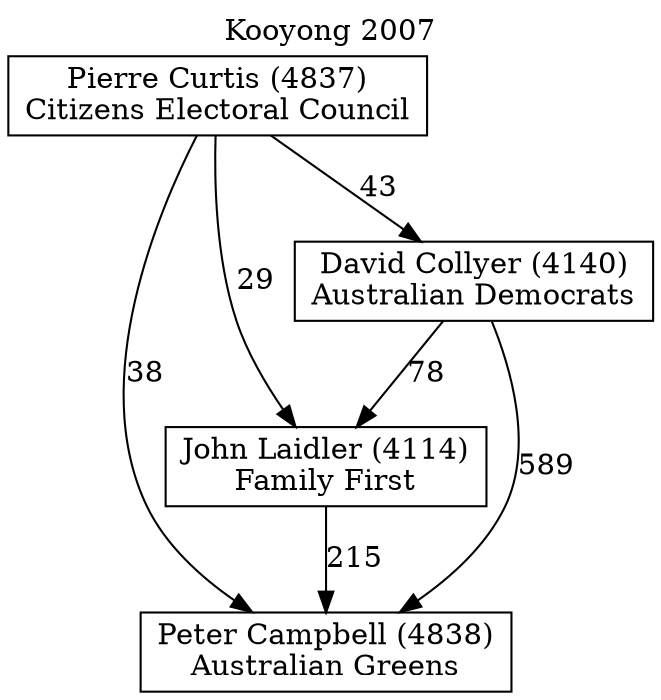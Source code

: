 // House preference flow
digraph "Peter Campbell (4838)_Kooyong_2007" {
	graph [label="Kooyong 2007" labelloc=t mclimit=10]
	node [shape=box]
	"Peter Campbell (4838)" [label="Peter Campbell (4838)
Australian Greens"]
	"John Laidler (4114)" [label="John Laidler (4114)
Family First"]
	"David Collyer (4140)" [label="David Collyer (4140)
Australian Democrats"]
	"Pierre Curtis (4837)" [label="Pierre Curtis (4837)
Citizens Electoral Council"]
	"Peter Campbell (4838)" [label="Peter Campbell (4838)
Australian Greens"]
	"David Collyer (4140)" [label="David Collyer (4140)
Australian Democrats"]
	"Pierre Curtis (4837)" [label="Pierre Curtis (4837)
Citizens Electoral Council"]
	"Peter Campbell (4838)" [label="Peter Campbell (4838)
Australian Greens"]
	"Pierre Curtis (4837)" [label="Pierre Curtis (4837)
Citizens Electoral Council"]
	"Pierre Curtis (4837)" [label="Pierre Curtis (4837)
Citizens Electoral Council"]
	"David Collyer (4140)" [label="David Collyer (4140)
Australian Democrats"]
	"Pierre Curtis (4837)" [label="Pierre Curtis (4837)
Citizens Electoral Council"]
	"Pierre Curtis (4837)" [label="Pierre Curtis (4837)
Citizens Electoral Council"]
	"John Laidler (4114)" [label="John Laidler (4114)
Family First"]
	"David Collyer (4140)" [label="David Collyer (4140)
Australian Democrats"]
	"Pierre Curtis (4837)" [label="Pierre Curtis (4837)
Citizens Electoral Council"]
	"John Laidler (4114)" [label="John Laidler (4114)
Family First"]
	"Pierre Curtis (4837)" [label="Pierre Curtis (4837)
Citizens Electoral Council"]
	"Pierre Curtis (4837)" [label="Pierre Curtis (4837)
Citizens Electoral Council"]
	"David Collyer (4140)" [label="David Collyer (4140)
Australian Democrats"]
	"Pierre Curtis (4837)" [label="Pierre Curtis (4837)
Citizens Electoral Council"]
	"Pierre Curtis (4837)" [label="Pierre Curtis (4837)
Citizens Electoral Council"]
	"John Laidler (4114)" -> "Peter Campbell (4838)" [label=215]
	"David Collyer (4140)" -> "John Laidler (4114)" [label=78]
	"Pierre Curtis (4837)" -> "David Collyer (4140)" [label=43]
	"David Collyer (4140)" -> "Peter Campbell (4838)" [label=589]
	"Pierre Curtis (4837)" -> "Peter Campbell (4838)" [label=38]
	"Pierre Curtis (4837)" -> "John Laidler (4114)" [label=29]
}
